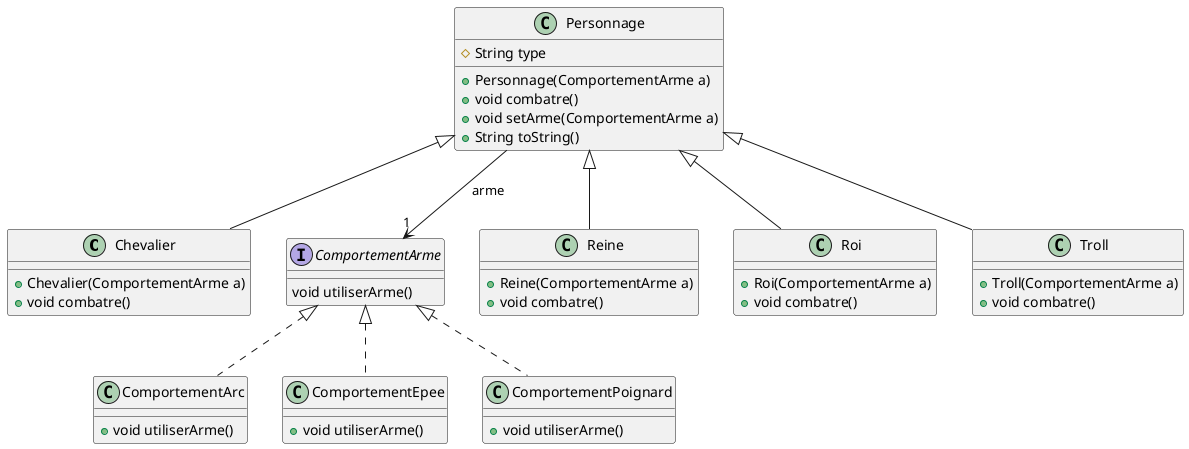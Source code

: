 @startuml
class Chevalier [[java:appli.Chevalier]] {
	+Chevalier(ComportementArme a)
	+void combatre()
}
class Personnage [[java:appli.Personnage]] {
}
Personnage <|-- Chevalier
abstract class Personnage [[java:appli.Personnage]] {
	#String type
	+Personnage(ComportementArme a)
	+void combatre()
	+void setArme(ComportementArme a)
	+String toString()
}
class ComportementArme [[java:appli.comportement.ComportementArme]] {
}
Personnage --> "1" ComportementArme : arme
class Reine [[java:appli.Reine]] {
	+Reine(ComportementArme a)
	+void combatre()
}
class Personnage [[java:appli.Personnage]] {
}
Personnage <|-- Reine
class Roi [[java:appli.Roi]] {
	+Roi(ComportementArme a)
	+void combatre()
}
class Personnage [[java:appli.Personnage]] {
}
Personnage <|-- Roi
class Troll [[java:appli.Troll]] {
	+Troll(ComportementArme a)
	+void combatre()
}
class Personnage [[java:appli.Personnage]] {
}
Personnage <|-- Troll
class ComportementArc [[java:appli.comportement.ComportementArc]] {
	+void utiliserArme()
}
interface ComportementArme [[java:appli.comportement.ComportementArme]] {
}
ComportementArme <|.. ComportementArc
interface ComportementArme [[java:appli.comportement.ComportementArme]] {
	void utiliserArme()
}
class ComportementEpee [[java:appli.comportement.ComportementEpee]] {
	+void utiliserArme()
}
interface ComportementArme [[java:appli.comportement.ComportementArme]] {
}
ComportementArme <|.. ComportementEpee
class ComportementPoignard [[java:appli.comportement.ComportementPoignard]] {
	+void utiliserArme()
}
interface ComportementArme [[java:appli.comportement.ComportementArme]] {
}
ComportementArme <|.. ComportementPoignard
@enduml
